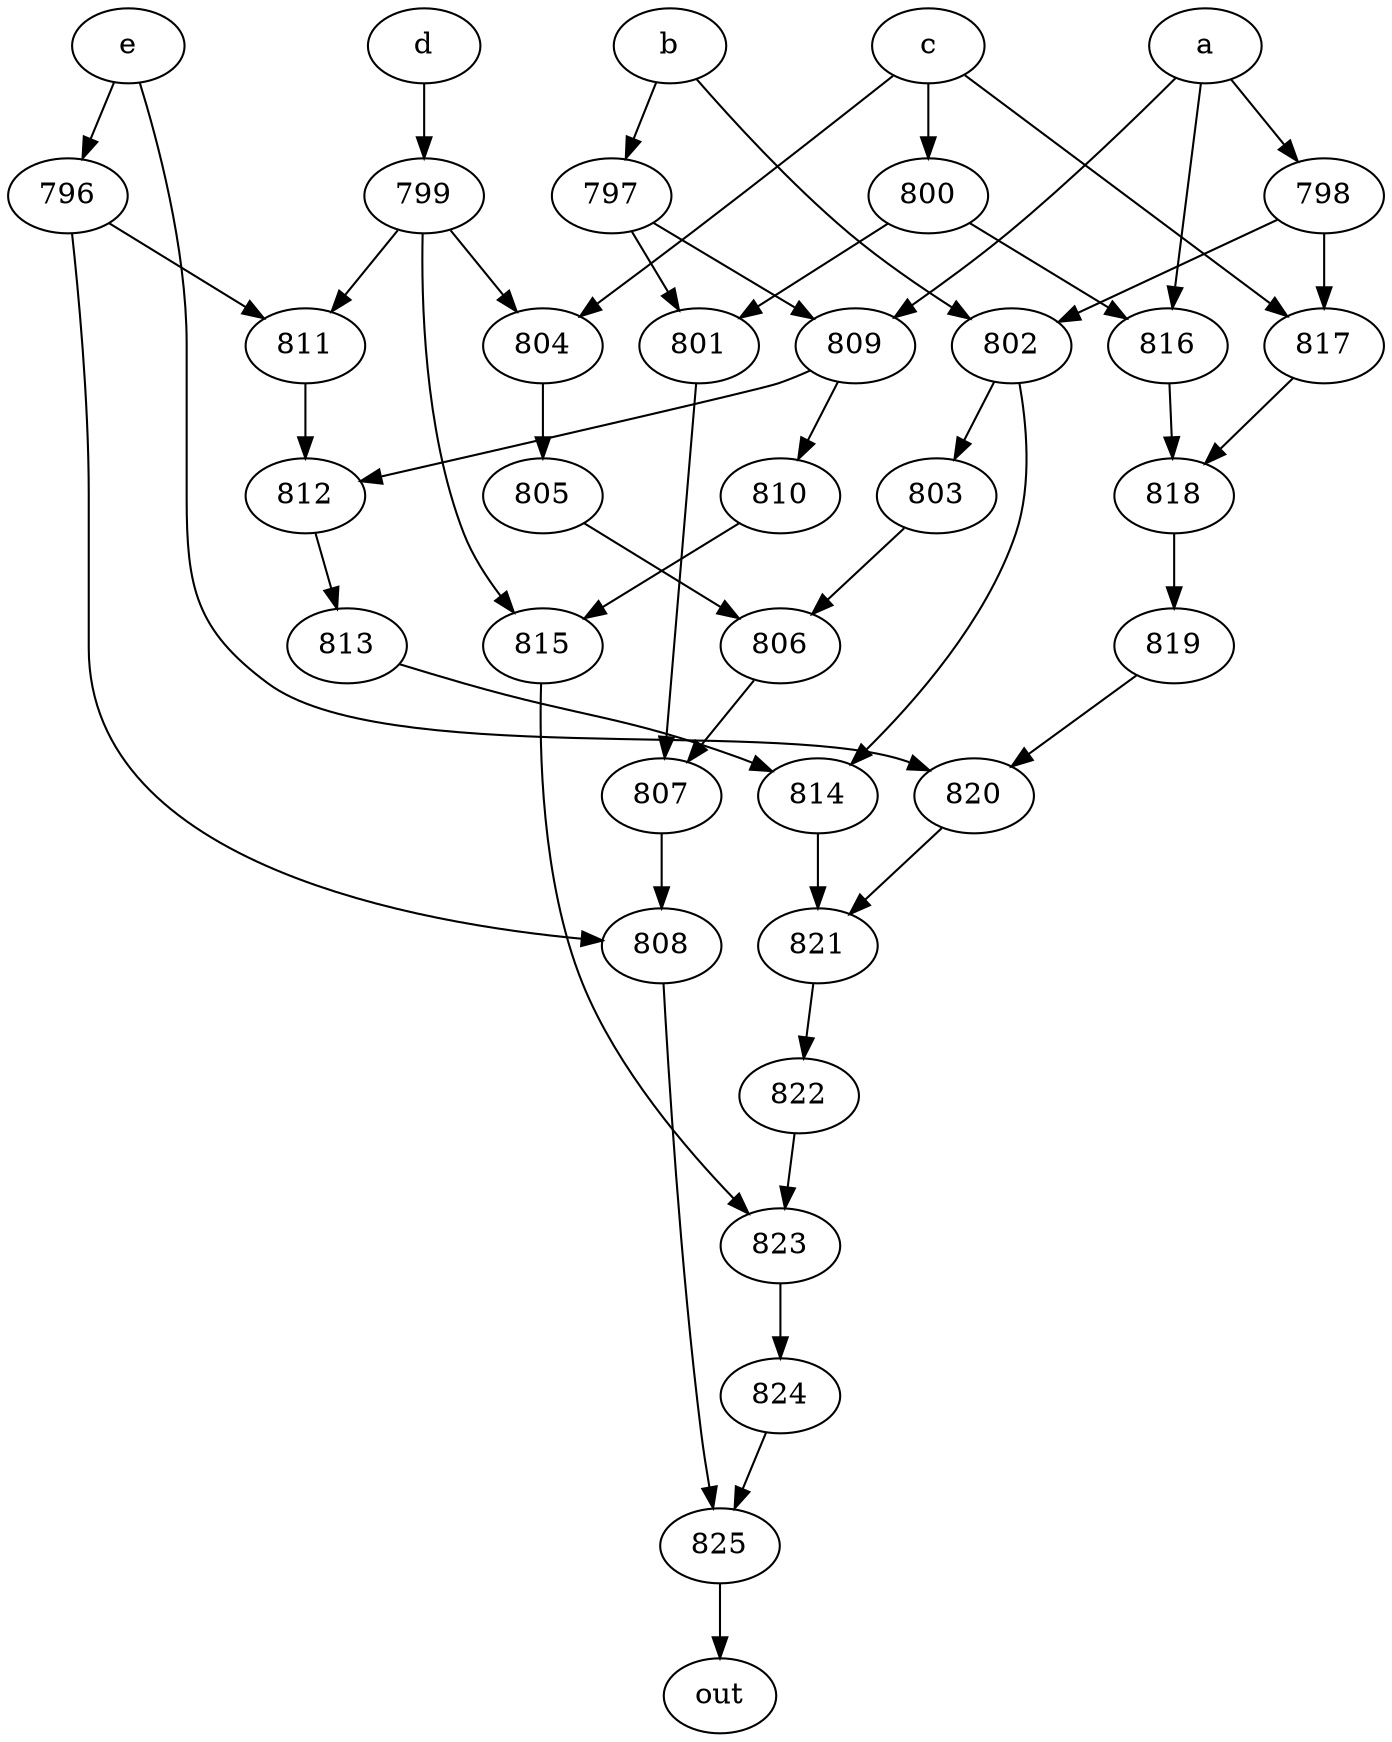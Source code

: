 strict digraph "" {
	825 -> out;
	a -> 798;
	a -> 809;
	a -> 816;
	798 -> 802;
	798 -> 817;
	809 -> 810;
	809 -> 812;
	816 -> 818;
	802 -> 803;
	802 -> 814;
	817 -> 818;
	810 -> 815;
	812 -> 813;
	818 -> 819;
	b -> 802;
	b -> 797;
	797 -> 809;
	797 -> 801;
	801 -> 807;
	803 -> 806;
	814 -> 821;
	c -> 817;
	c -> 800;
	c -> 804;
	800 -> 816;
	800 -> 801;
	804 -> 805;
	805 -> 806;
	d -> 799;
	799 -> 804;
	799 -> 811;
	799 -> 815;
	811 -> 812;
	815 -> 823;
	e -> 796;
	e -> 820;
	796 -> 811;
	796 -> 808;
	820 -> 821;
	808 -> 825;
	821 -> 822;
	807 -> 808;
	823 -> 824;
	806 -> 807;
	813 -> 814;
	822 -> 823;
	824 -> 825;
	819 -> 820;
}
